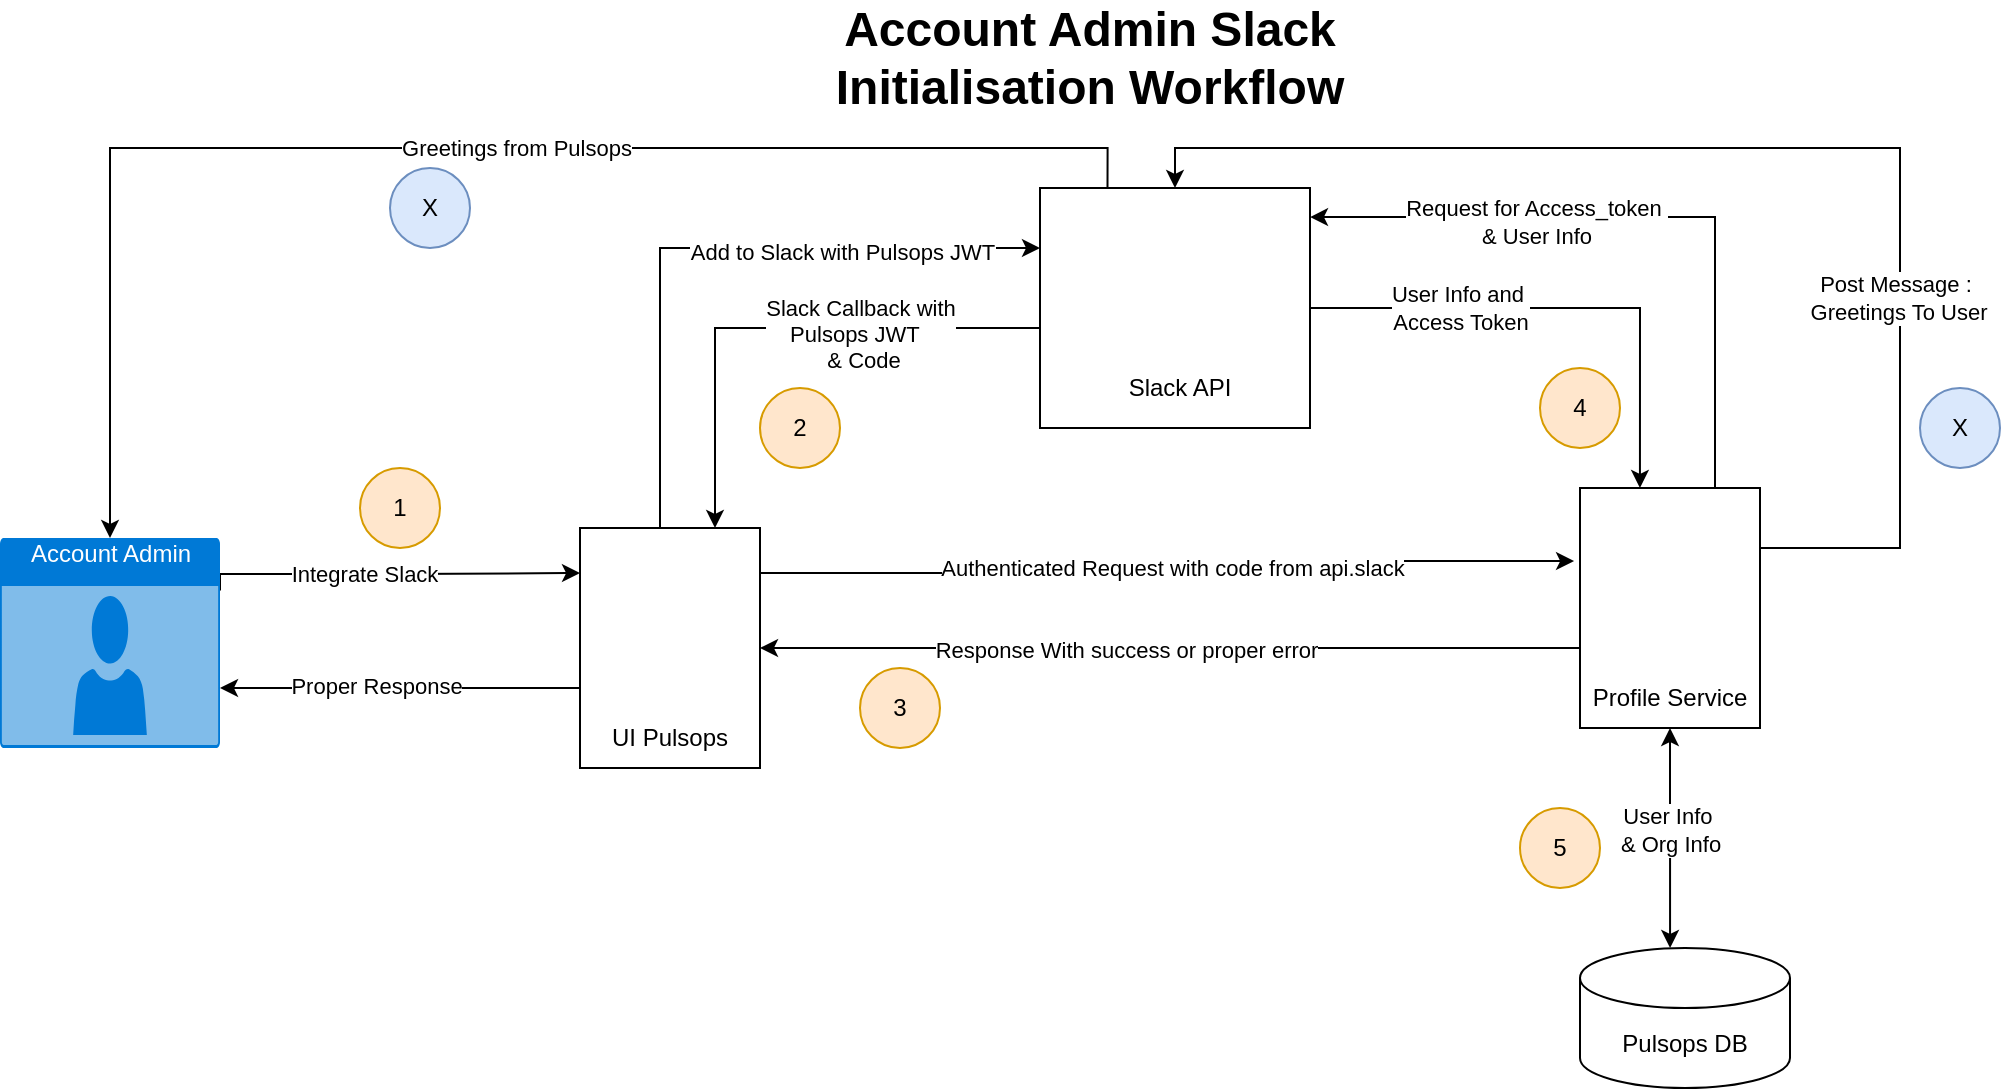 <mxfile version="17.1.3" type="github">
  <diagram id="kgpKYQtTHZ0yAKxKKP6v" name="Page-1">
    <mxGraphModel dx="2148" dy="870" grid="1" gridSize="10" guides="1" tooltips="1" connect="1" arrows="1" fold="1" page="1" pageScale="1" pageWidth="850" pageHeight="1100" math="0" shadow="0">
      <root>
        <mxCell id="0" />
        <mxCell id="1" parent="0" />
        <mxCell id="PMCMP_sBZHW1S8B9ygKB-7" value="" style="group" parent="1" vertex="1" connectable="0">
          <mxGeometry x="-120" y="110" width="135" height="120" as="geometry" />
        </mxCell>
        <mxCell id="PMCMP_sBZHW1S8B9ygKB-6" value="" style="rounded=0;whiteSpace=wrap;html=1;" parent="PMCMP_sBZHW1S8B9ygKB-7" vertex="1">
          <mxGeometry width="135" height="120" as="geometry" />
        </mxCell>
        <mxCell id="PMCMP_sBZHW1S8B9ygKB-4" value="" style="shape=image;html=1;verticalAlign=top;verticalLabelPosition=bottom;labelBackgroundColor=#ffffff;imageAspect=0;aspect=fixed;image=https://cdn2.iconfinder.com/data/icons/social-media-2285/512/1_Slack_colored_svg-128.png" parent="PMCMP_sBZHW1S8B9ygKB-7" vertex="1">
          <mxGeometry x="35" y="10" width="70" height="70" as="geometry" />
        </mxCell>
        <mxCell id="PMCMP_sBZHW1S8B9ygKB-5" value="Slack API" style="text;html=1;strokeColor=none;fillColor=none;align=center;verticalAlign=middle;whiteSpace=wrap;rounded=0;" parent="PMCMP_sBZHW1S8B9ygKB-7" vertex="1">
          <mxGeometry x="40" y="85" width="60" height="30" as="geometry" />
        </mxCell>
        <mxCell id="PMCMP_sBZHW1S8B9ygKB-12" value="" style="group" parent="1" vertex="1" connectable="0">
          <mxGeometry x="-350" y="280" width="90" height="120" as="geometry" />
        </mxCell>
        <mxCell id="PMCMP_sBZHW1S8B9ygKB-10" value="" style="rounded=0;whiteSpace=wrap;html=1;" parent="PMCMP_sBZHW1S8B9ygKB-12" vertex="1">
          <mxGeometry width="90" height="120" as="geometry" />
        </mxCell>
        <mxCell id="PMCMP_sBZHW1S8B9ygKB-8" value="" style="shape=image;imageAspect=0;aspect=fixed;verticalLabelPosition=bottom;verticalAlign=top;image=https://dev.pulsops.app/static/media/logo.bbb137e2.svg;" parent="PMCMP_sBZHW1S8B9ygKB-12" vertex="1">
          <mxGeometry width="90" height="90" as="geometry" />
        </mxCell>
        <mxCell id="PMCMP_sBZHW1S8B9ygKB-9" value="UI Pulsops" style="text;html=1;strokeColor=none;fillColor=none;align=center;verticalAlign=middle;whiteSpace=wrap;rounded=0;" parent="PMCMP_sBZHW1S8B9ygKB-12" vertex="1">
          <mxGeometry y="90" width="90" height="30" as="geometry" />
        </mxCell>
        <mxCell id="PMCMP_sBZHW1S8B9ygKB-14" value="" style="group" parent="1" vertex="1" connectable="0">
          <mxGeometry x="150" y="260" width="90" height="120" as="geometry" />
        </mxCell>
        <mxCell id="PMCMP_sBZHW1S8B9ygKB-15" value="" style="rounded=0;whiteSpace=wrap;html=1;" parent="PMCMP_sBZHW1S8B9ygKB-14" vertex="1">
          <mxGeometry width="90" height="120" as="geometry" />
        </mxCell>
        <mxCell id="PMCMP_sBZHW1S8B9ygKB-16" value="" style="shape=image;imageAspect=0;aspect=fixed;verticalLabelPosition=bottom;verticalAlign=top;image=https://dev.pulsops.app/static/media/logo.bbb137e2.svg;" parent="PMCMP_sBZHW1S8B9ygKB-14" vertex="1">
          <mxGeometry width="90" height="90" as="geometry" />
        </mxCell>
        <mxCell id="PMCMP_sBZHW1S8B9ygKB-17" value="Profile Service" style="text;html=1;strokeColor=none;fillColor=none;align=center;verticalAlign=middle;whiteSpace=wrap;rounded=0;" parent="PMCMP_sBZHW1S8B9ygKB-14" vertex="1">
          <mxGeometry y="90" width="90" height="30" as="geometry" />
        </mxCell>
        <mxCell id="PMCMP_sBZHW1S8B9ygKB-18" value="Pulsops DB" style="shape=cylinder3;whiteSpace=wrap;html=1;boundedLbl=1;backgroundOutline=1;size=15;" parent="1" vertex="1">
          <mxGeometry x="150" y="490" width="105" height="70" as="geometry" />
        </mxCell>
        <mxCell id="PMCMP_sBZHW1S8B9ygKB-19" style="edgeStyle=orthogonalEdgeStyle;rounded=0;orthogonalLoop=1;jettySize=auto;html=1;exitX=0.25;exitY=0;exitDx=0;exitDy=0;entryX=0;entryY=0.25;entryDx=0;entryDy=0;" parent="1" source="PMCMP_sBZHW1S8B9ygKB-8" target="PMCMP_sBZHW1S8B9ygKB-6" edge="1">
          <mxGeometry relative="1" as="geometry">
            <Array as="points">
              <mxPoint x="-310" y="280" />
              <mxPoint x="-310" y="140" />
            </Array>
          </mxGeometry>
        </mxCell>
        <mxCell id="PMCMP_sBZHW1S8B9ygKB-23" value="Add to Slack with Pulsops JWT" style="edgeLabel;html=1;align=center;verticalAlign=middle;resizable=0;points=[];" parent="PMCMP_sBZHW1S8B9ygKB-19" vertex="1" connectable="0">
          <mxGeometry x="0.315" y="-2" relative="1" as="geometry">
            <mxPoint x="20" as="offset" />
          </mxGeometry>
        </mxCell>
        <mxCell id="PMCMP_sBZHW1S8B9ygKB-21" style="edgeStyle=orthogonalEdgeStyle;rounded=0;orthogonalLoop=1;jettySize=auto;html=1;exitX=1;exitY=0.25;exitDx=0;exitDy=0;exitPerimeter=0;entryX=0;entryY=0.25;entryDx=0;entryDy=0;" parent="1" source="PMCMP_sBZHW1S8B9ygKB-20" target="PMCMP_sBZHW1S8B9ygKB-8" edge="1">
          <mxGeometry relative="1" as="geometry">
            <Array as="points">
              <mxPoint x="-530" y="303" />
              <mxPoint x="-440" y="303" />
            </Array>
          </mxGeometry>
        </mxCell>
        <mxCell id="PMCMP_sBZHW1S8B9ygKB-22" value="Integrate Slack" style="edgeLabel;html=1;align=center;verticalAlign=middle;resizable=0;points=[];" parent="PMCMP_sBZHW1S8B9ygKB-21" vertex="1" connectable="0">
          <mxGeometry x="-0.153" y="1" relative="1" as="geometry">
            <mxPoint y="1" as="offset" />
          </mxGeometry>
        </mxCell>
        <mxCell id="PMCMP_sBZHW1S8B9ygKB-20" value="Account Admin" style="html=1;strokeColor=none;fillColor=#0079D6;labelPosition=center;verticalLabelPosition=middle;verticalAlign=top;align=center;fontSize=12;outlineConnect=0;spacingTop=-6;fontColor=#FFFFFF;sketch=0;shape=mxgraph.sitemap.user;" parent="1" vertex="1">
          <mxGeometry x="-640" y="285" width="110" height="105" as="geometry" />
        </mxCell>
        <mxCell id="PMCMP_sBZHW1S8B9ygKB-24" style="edgeStyle=orthogonalEdgeStyle;rounded=0;orthogonalLoop=1;jettySize=auto;html=1;exitX=0;exitY=0.5;exitDx=0;exitDy=0;entryX=0.75;entryY=0;entryDx=0;entryDy=0;" parent="1" source="PMCMP_sBZHW1S8B9ygKB-6" target="PMCMP_sBZHW1S8B9ygKB-8" edge="1">
          <mxGeometry relative="1" as="geometry">
            <Array as="points">
              <mxPoint x="-120" y="180" />
              <mxPoint x="-282" y="180" />
            </Array>
          </mxGeometry>
        </mxCell>
        <mxCell id="PMCMP_sBZHW1S8B9ygKB-25" value="Slack Callback with &lt;br&gt;Pulsops JWT&amp;nbsp;&amp;nbsp;&lt;br&gt;&amp;nbsp;&amp;amp; Code" style="edgeLabel;html=1;align=center;verticalAlign=middle;resizable=0;points=[];" parent="PMCMP_sBZHW1S8B9ygKB-24" vertex="1" connectable="0">
          <mxGeometry x="-0.464" y="3" relative="1" as="geometry">
            <mxPoint x="-27" as="offset" />
          </mxGeometry>
        </mxCell>
        <mxCell id="PMCMP_sBZHW1S8B9ygKB-27" style="edgeStyle=orthogonalEdgeStyle;rounded=0;orthogonalLoop=1;jettySize=auto;html=1;exitX=1;exitY=0.25;exitDx=0;exitDy=0;entryX=-0.033;entryY=0.406;entryDx=0;entryDy=0;entryPerimeter=0;" parent="1" source="PMCMP_sBZHW1S8B9ygKB-8" target="PMCMP_sBZHW1S8B9ygKB-16" edge="1">
          <mxGeometry relative="1" as="geometry" />
        </mxCell>
        <mxCell id="PMCMP_sBZHW1S8B9ygKB-29" value="Authenticated Request with code from api.slack" style="edgeLabel;html=1;align=center;verticalAlign=middle;resizable=0;points=[];" parent="PMCMP_sBZHW1S8B9ygKB-27" vertex="1" connectable="0">
          <mxGeometry x="0.007" y="-1" relative="1" as="geometry">
            <mxPoint as="offset" />
          </mxGeometry>
        </mxCell>
        <mxCell id="PMCMP_sBZHW1S8B9ygKB-30" style="edgeStyle=orthogonalEdgeStyle;rounded=0;orthogonalLoop=1;jettySize=auto;html=1;exitX=0.75;exitY=0;exitDx=0;exitDy=0;entryX=1;entryY=0.121;entryDx=0;entryDy=0;entryPerimeter=0;" parent="1" source="PMCMP_sBZHW1S8B9ygKB-16" target="PMCMP_sBZHW1S8B9ygKB-6" edge="1">
          <mxGeometry relative="1" as="geometry" />
        </mxCell>
        <mxCell id="PMCMP_sBZHW1S8B9ygKB-31" value="Request for Access_token&amp;nbsp;&lt;br&gt;&amp;amp; User Info" style="edgeLabel;html=1;align=center;verticalAlign=middle;resizable=0;points=[];" parent="PMCMP_sBZHW1S8B9ygKB-30" vertex="1" connectable="0">
          <mxGeometry x="0.331" y="2" relative="1" as="geometry">
            <mxPoint as="offset" />
          </mxGeometry>
        </mxCell>
        <mxCell id="PMCMP_sBZHW1S8B9ygKB-32" style="edgeStyle=orthogonalEdgeStyle;rounded=0;orthogonalLoop=1;jettySize=auto;html=1;exitX=1;exitY=0.5;exitDx=0;exitDy=0;entryX=0.333;entryY=0;entryDx=0;entryDy=0;entryPerimeter=0;" parent="1" source="PMCMP_sBZHW1S8B9ygKB-6" target="PMCMP_sBZHW1S8B9ygKB-16" edge="1">
          <mxGeometry relative="1" as="geometry" />
        </mxCell>
        <mxCell id="PMCMP_sBZHW1S8B9ygKB-33" value="User Info and&amp;nbsp;&lt;br&gt;Access Token" style="edgeLabel;html=1;align=center;verticalAlign=middle;resizable=0;points=[];" parent="PMCMP_sBZHW1S8B9ygKB-32" vertex="1" connectable="0">
          <mxGeometry x="-0.412" relative="1" as="geometry">
            <mxPoint as="offset" />
          </mxGeometry>
        </mxCell>
        <mxCell id="PMCMP_sBZHW1S8B9ygKB-36" value="" style="endArrow=classic;startArrow=classic;html=1;rounded=0;entryX=0.5;entryY=1;entryDx=0;entryDy=0;exitX=0.429;exitY=0;exitDx=0;exitDy=0;exitPerimeter=0;" parent="1" source="PMCMP_sBZHW1S8B9ygKB-18" target="PMCMP_sBZHW1S8B9ygKB-17" edge="1">
          <mxGeometry width="50" height="50" relative="1" as="geometry">
            <mxPoint x="90" y="490" as="sourcePoint" />
            <mxPoint x="140" y="440" as="targetPoint" />
          </mxGeometry>
        </mxCell>
        <mxCell id="PMCMP_sBZHW1S8B9ygKB-37" value="User Info&amp;nbsp;&lt;br&gt;&amp;amp; Org Info" style="edgeLabel;html=1;align=center;verticalAlign=middle;resizable=0;points=[];" parent="PMCMP_sBZHW1S8B9ygKB-36" vertex="1" connectable="0">
          <mxGeometry x="0.073" relative="1" as="geometry">
            <mxPoint as="offset" />
          </mxGeometry>
        </mxCell>
        <mxCell id="PMCMP_sBZHW1S8B9ygKB-38" style="edgeStyle=orthogonalEdgeStyle;rounded=0;orthogonalLoop=1;jettySize=auto;html=1;exitX=0;exitY=0;exitDx=0;exitDy=0;entryX=1;entryY=0.5;entryDx=0;entryDy=0;" parent="1" source="PMCMP_sBZHW1S8B9ygKB-17" target="PMCMP_sBZHW1S8B9ygKB-10" edge="1">
          <mxGeometry relative="1" as="geometry">
            <Array as="points">
              <mxPoint x="150" y="340" />
            </Array>
          </mxGeometry>
        </mxCell>
        <mxCell id="PMCMP_sBZHW1S8B9ygKB-39" value="Response With success or proper error" style="edgeLabel;html=1;align=center;verticalAlign=middle;resizable=0;points=[];" parent="PMCMP_sBZHW1S8B9ygKB-38" vertex="1" connectable="0">
          <mxGeometry x="0.129" y="1" relative="1" as="geometry">
            <mxPoint as="offset" />
          </mxGeometry>
        </mxCell>
        <mxCell id="PMCMP_sBZHW1S8B9ygKB-43" style="edgeStyle=orthogonalEdgeStyle;rounded=0;orthogonalLoop=1;jettySize=auto;html=1;exitX=0;exitY=0.75;exitDx=0;exitDy=0;" parent="1" source="PMCMP_sBZHW1S8B9ygKB-8" target="PMCMP_sBZHW1S8B9ygKB-20" edge="1">
          <mxGeometry relative="1" as="geometry">
            <Array as="points">
              <mxPoint x="-350" y="360" />
            </Array>
          </mxGeometry>
        </mxCell>
        <mxCell id="PMCMP_sBZHW1S8B9ygKB-44" value="Proper Response" style="edgeLabel;html=1;align=center;verticalAlign=middle;resizable=0;points=[];" parent="PMCMP_sBZHW1S8B9ygKB-43" vertex="1" connectable="0">
          <mxGeometry x="0.2" y="-1" relative="1" as="geometry">
            <mxPoint x="1" as="offset" />
          </mxGeometry>
        </mxCell>
        <mxCell id="PMCMP_sBZHW1S8B9ygKB-45" style="edgeStyle=orthogonalEdgeStyle;rounded=0;orthogonalLoop=1;jettySize=auto;html=1;exitX=1;exitY=0.25;exitDx=0;exitDy=0;entryX=0.5;entryY=0;entryDx=0;entryDy=0;" parent="1" source="PMCMP_sBZHW1S8B9ygKB-15" target="PMCMP_sBZHW1S8B9ygKB-6" edge="1">
          <mxGeometry relative="1" as="geometry">
            <mxPoint x="-40" y="50" as="targetPoint" />
            <Array as="points">
              <mxPoint x="310" y="290" />
              <mxPoint x="310" y="90" />
              <mxPoint x="-52" y="90" />
            </Array>
          </mxGeometry>
        </mxCell>
        <mxCell id="PMCMP_sBZHW1S8B9ygKB-46" value="Post Message :&amp;nbsp;&lt;br&gt;Greetings To User" style="edgeLabel;html=1;align=center;verticalAlign=middle;resizable=0;points=[];" parent="PMCMP_sBZHW1S8B9ygKB-45" vertex="1" connectable="0">
          <mxGeometry x="-0.401" y="1" relative="1" as="geometry">
            <mxPoint as="offset" />
          </mxGeometry>
        </mxCell>
        <mxCell id="PMCMP_sBZHW1S8B9ygKB-47" style="edgeStyle=orthogonalEdgeStyle;rounded=0;orthogonalLoop=1;jettySize=auto;html=1;exitX=0.25;exitY=0;exitDx=0;exitDy=0;entryX=0.5;entryY=0;entryDx=0;entryDy=0;entryPerimeter=0;" parent="1" source="PMCMP_sBZHW1S8B9ygKB-6" target="PMCMP_sBZHW1S8B9ygKB-20" edge="1">
          <mxGeometry relative="1" as="geometry" />
        </mxCell>
        <mxCell id="PMCMP_sBZHW1S8B9ygKB-48" value="Greetings from Pulsops" style="edgeLabel;html=1;align=center;verticalAlign=middle;resizable=0;points=[];" parent="PMCMP_sBZHW1S8B9ygKB-47" vertex="1" connectable="0">
          <mxGeometry x="-0.115" relative="1" as="geometry">
            <mxPoint as="offset" />
          </mxGeometry>
        </mxCell>
        <mxCell id="PMCMP_sBZHW1S8B9ygKB-51" value="1" style="ellipse;whiteSpace=wrap;html=1;aspect=fixed;fillColor=#ffe6cc;strokeColor=#d79b00;" parent="1" vertex="1">
          <mxGeometry x="-460" y="250" width="40" height="40" as="geometry" />
        </mxCell>
        <mxCell id="PMCMP_sBZHW1S8B9ygKB-52" value="2" style="ellipse;whiteSpace=wrap;html=1;aspect=fixed;fillColor=#ffe6cc;strokeColor=#d79b00;" parent="1" vertex="1">
          <mxGeometry x="-260" y="210" width="40" height="40" as="geometry" />
        </mxCell>
        <mxCell id="PMCMP_sBZHW1S8B9ygKB-53" value="3" style="ellipse;whiteSpace=wrap;html=1;aspect=fixed;fillColor=#ffe6cc;strokeColor=#d79b00;" parent="1" vertex="1">
          <mxGeometry x="-210" y="350" width="40" height="40" as="geometry" />
        </mxCell>
        <mxCell id="PMCMP_sBZHW1S8B9ygKB-54" value="4" style="ellipse;whiteSpace=wrap;html=1;aspect=fixed;fillColor=#ffe6cc;strokeColor=#d79b00;" parent="1" vertex="1">
          <mxGeometry x="130" y="200" width="40" height="40" as="geometry" />
        </mxCell>
        <mxCell id="PMCMP_sBZHW1S8B9ygKB-55" value="5" style="ellipse;whiteSpace=wrap;html=1;aspect=fixed;fillColor=#ffe6cc;strokeColor=#d79b00;" parent="1" vertex="1">
          <mxGeometry x="120" y="420" width="40" height="40" as="geometry" />
        </mxCell>
        <mxCell id="PMCMP_sBZHW1S8B9ygKB-56" value="X" style="ellipse;whiteSpace=wrap;html=1;aspect=fixed;fillColor=#dae8fc;strokeColor=#6c8ebf;" parent="1" vertex="1">
          <mxGeometry x="320" y="210" width="40" height="40" as="geometry" />
        </mxCell>
        <mxCell id="edOA3oBPYLLxPriDAyg4-1" value="&lt;b&gt;&lt;font style=&quot;font-size: 24px&quot;&gt;Account Admin Slack Initialisation Workflow&lt;/font&gt;&lt;/b&gt;" style="text;html=1;strokeColor=none;fillColor=none;align=center;verticalAlign=middle;whiteSpace=wrap;rounded=0;" vertex="1" parent="1">
          <mxGeometry x="-240" y="30" width="290" height="30" as="geometry" />
        </mxCell>
        <mxCell id="edOA3oBPYLLxPriDAyg4-2" value="X" style="ellipse;whiteSpace=wrap;html=1;aspect=fixed;fillColor=#dae8fc;strokeColor=#6c8ebf;" vertex="1" parent="1">
          <mxGeometry x="-445" y="100" width="40" height="40" as="geometry" />
        </mxCell>
      </root>
    </mxGraphModel>
  </diagram>
</mxfile>
